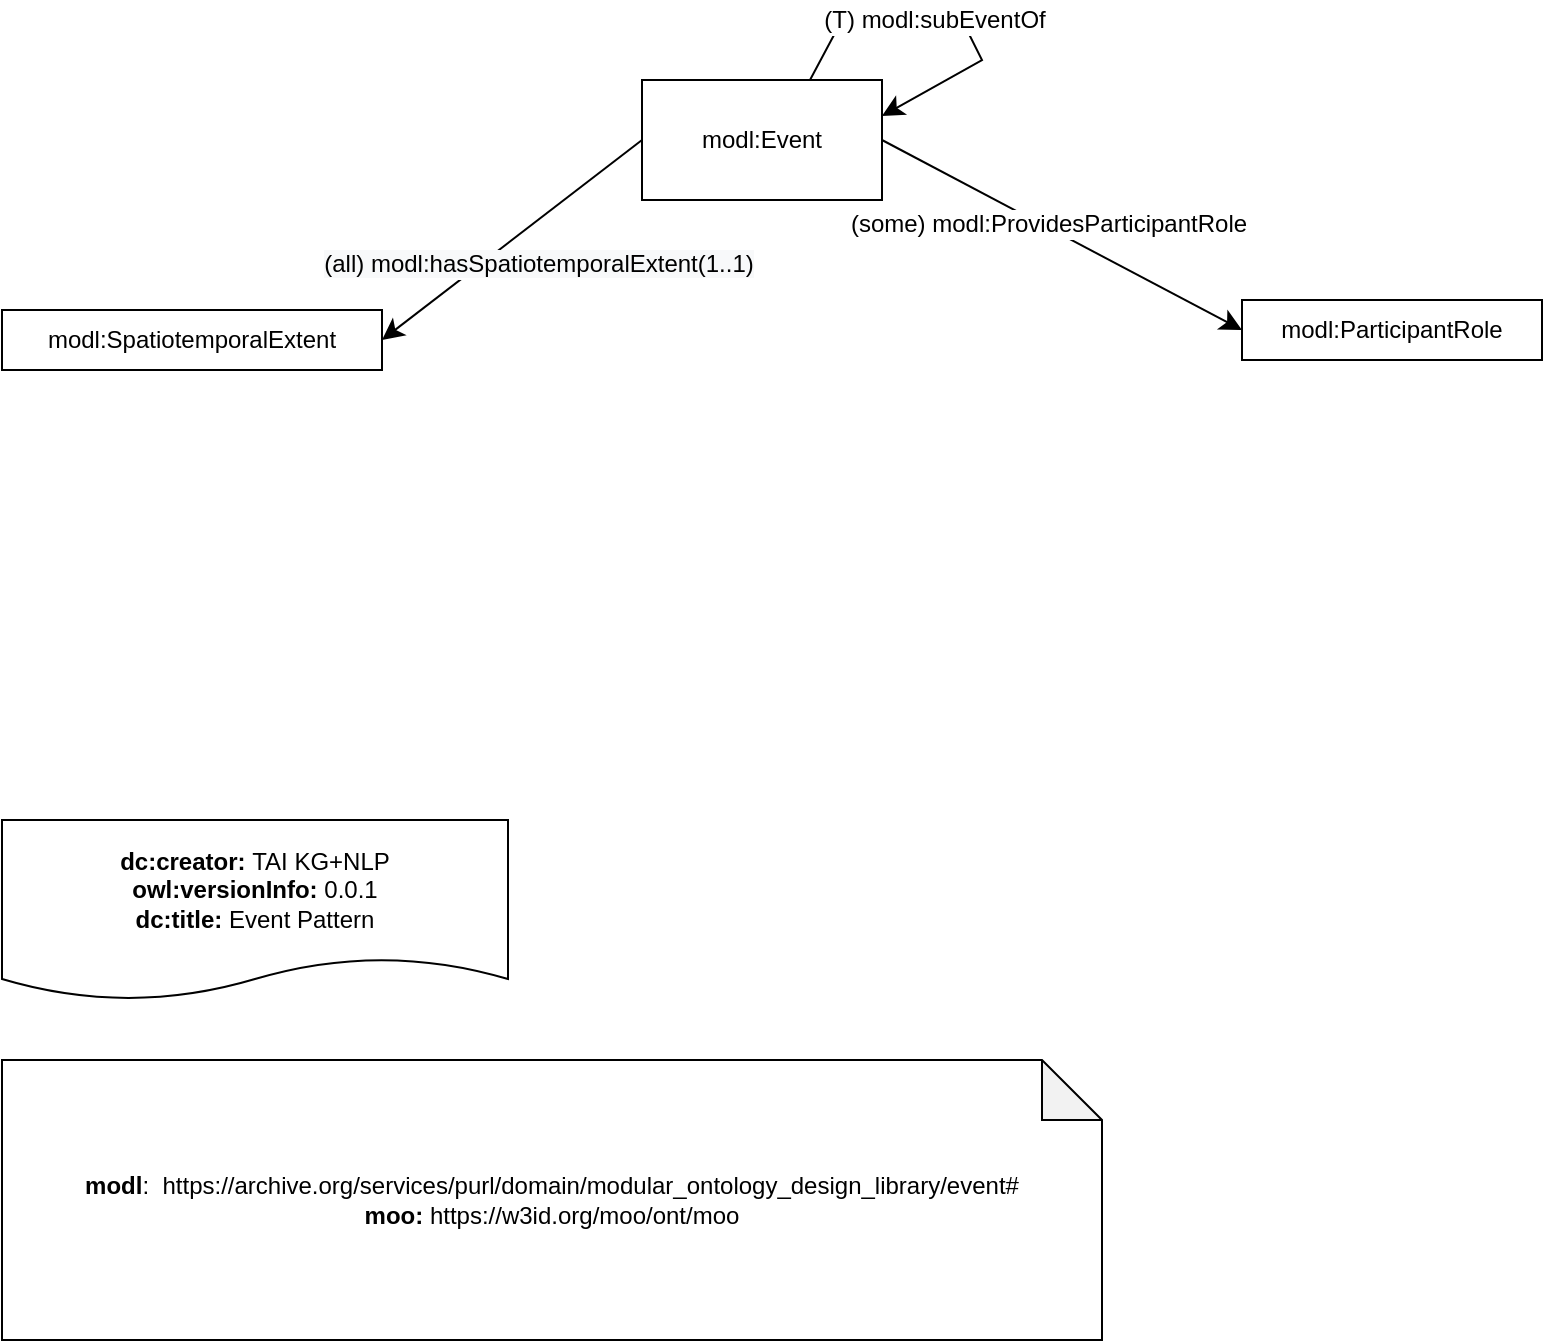 <mxfile>
    <diagram id="LHTztWTQGon34FVPqhQL" name="Page-1">
        <mxGraphModel dx="1352" dy="807" grid="1" gridSize="10" guides="1" tooltips="1" connect="1" arrows="1" fold="1" page="1" pageScale="1" pageWidth="850" pageHeight="1100" math="0" shadow="0">
            <root>
                <mxCell id="ipPICgtHkuZkIQtqsmhr-0"/>
                <mxCell id="ipPICgtHkuZkIQtqsmhr-1" parent="ipPICgtHkuZkIQtqsmhr-0"/>
                <mxCell id="ipPICgtHkuZkIQtqsmhr-2" value="&lt;div&gt;&lt;b&gt;modl&lt;/b&gt;:&amp;nbsp;&amp;nbsp;https://archive.org/services/purl/domain/modular_ontology_design_library/event#&lt;/div&gt;&lt;div&gt;&lt;b&gt;moo:&lt;/b&gt;&amp;nbsp;https://w3id.org/moo/ont/moo&lt;/div&gt;" style="shape=note;whiteSpace=wrap;html=1;backgroundOutline=1;darkOpacity=0.05;" parent="ipPICgtHkuZkIQtqsmhr-1" vertex="1">
                    <mxGeometry x="50" y="910" width="550" height="140" as="geometry"/>
                </mxCell>
                <mxCell id="ipPICgtHkuZkIQtqsmhr-3" value="&lt;div&gt;&lt;b&gt;dc:creator:&lt;/b&gt;&amp;nbsp;TAI KG+NLP&lt;/div&gt;&lt;div&gt;&lt;b&gt;owl:versionInfo:&lt;/b&gt; 0.0.1&lt;/div&gt;&lt;div&gt;&lt;b&gt;dc:title:&lt;/b&gt;&amp;nbsp;Event Pattern&lt;/div&gt;" style="shape=document;whiteSpace=wrap;html=1;boundedLbl=1;labelBackgroundColor=#ffffff;strokeColor=#000000;fontSize=12;fontColor=#000000;size=0.233;" vertex="1" parent="ipPICgtHkuZkIQtqsmhr-1">
                    <mxGeometry x="50" y="790" width="253" height="90" as="geometry"/>
                </mxCell>
                <mxCell id="TwWjHjo3Izro8mz3eWsv-18" value="modl:ParticipantRole" style="rounded=0;whiteSpace=wrap;html=1;snapToPoint=1;points=[[0.1,0],[0.2,0],[0.3,0],[0.4,0],[0.5,0],[0.6,0],[0.7,0],[0.8,0],[0.9,0],[0,0.1],[0,0.3],[0,0.5],[0,0.7],[0,0.9],[0.1,1],[0.2,1],[0.3,1],[0.4,1],[0.5,1],[0.6,1],[0.7,1],[0.8,1],[0.9,1],[1,0.1],[1,0.3],[1,0.5],[1,0.7],[1,0.9]];" vertex="1" parent="ipPICgtHkuZkIQtqsmhr-1">
                    <mxGeometry x="670" y="530" width="150" height="30" as="geometry"/>
                </mxCell>
                <mxCell id="TwWjHjo3Izro8mz3eWsv-19" value="modl:Event" style="rounded=0;whiteSpace=wrap;html=1;snapToPoint=1;points=[[0.1,0],[0.2,0],[0.3,0],[0.4,0],[0.5,0],[0.6,0],[0.7,0],[0.8,0],[0.9,0],[0,0.1],[0,0.3],[0,0.5],[0,0.7],[0,0.9],[0.1,1],[0.2,1],[0.3,1],[0.4,1],[0.5,1],[0.6,1],[0.7,1],[0.8,1],[0.9,1],[1,0.1],[1,0.3],[1,0.5],[1,0.7],[1,0.9]];" vertex="1" parent="ipPICgtHkuZkIQtqsmhr-1">
                    <mxGeometry x="370" y="420" width="120" height="60" as="geometry"/>
                </mxCell>
                <mxCell id="TwWjHjo3Izro8mz3eWsv-20" value="" style="endArrow=classic;html=1;exitX=1;exitY=0.5;exitDx=0;exitDy=0;entryX=0;entryY=0.5;entryDx=0;entryDy=0;endSize=8;arcSize=0;" edge="1" source="TwWjHjo3Izro8mz3eWsv-19" target="TwWjHjo3Izro8mz3eWsv-18" parent="ipPICgtHkuZkIQtqsmhr-1">
                    <mxGeometry width="50" height="50" relative="1" as="geometry">
                        <mxPoint x="300" y="648.33" as="sourcePoint"/>
                        <mxPoint x="512.0" y="648.33" as="targetPoint"/>
                    </mxGeometry>
                </mxCell>
                <mxCell id="TwWjHjo3Izro8mz3eWsv-21" value="&lt;div&gt;(some) modl:ProvidesParticipantRole&lt;/div&gt;" style="text;html=1;align=center;verticalAlign=middle;resizable=0;points=[];labelBackgroundColor=#ffffff;" vertex="1" connectable="0" parent="TwWjHjo3Izro8mz3eWsv-20">
                    <mxGeometry x="-0.127" relative="1" as="geometry">
                        <mxPoint x="4.17" as="offset"/>
                    </mxGeometry>
                </mxCell>
                <mxCell id="TwWjHjo3Izro8mz3eWsv-26" value="" style="endArrow=classic;html=1;exitX=0;exitY=0.5;exitDx=0;exitDy=0;entryX=1;entryY=0.5;entryDx=0;entryDy=0;endSize=8;arcSize=0;" edge="1" source="TwWjHjo3Izro8mz3eWsv-19" target="TwWjHjo3Izro8mz3eWsv-28" parent="ipPICgtHkuZkIQtqsmhr-1">
                    <mxGeometry width="50" height="50" relative="1" as="geometry">
                        <mxPoint x="218" y="508.33" as="sourcePoint"/>
                        <mxPoint x="240" y="545" as="targetPoint"/>
                    </mxGeometry>
                </mxCell>
                <mxCell id="TwWjHjo3Izro8mz3eWsv-27" value="&lt;span style=&quot;background-color: rgb(248 , 249 , 250)&quot;&gt;(all) modl:hasSpatiotemporalExtent(1..1)&lt;br&gt;&lt;/span&gt;" style="text;html=1;align=center;verticalAlign=middle;resizable=0;points=[];labelBackgroundColor=#ffffff;" vertex="1" connectable="0" parent="TwWjHjo3Izro8mz3eWsv-26">
                    <mxGeometry x="-0.127" relative="1" as="geometry">
                        <mxPoint x="4" y="18" as="offset"/>
                    </mxGeometry>
                </mxCell>
                <mxCell id="TwWjHjo3Izro8mz3eWsv-28" value="modl:SpatiotemporalExtent" style="rounded=0;whiteSpace=wrap;html=1;snapToPoint=1;points=[[0.1,0],[0.2,0],[0.3,0],[0.4,0],[0.5,0],[0.6,0],[0.7,0],[0.8,0],[0.9,0],[0,0.1],[0,0.3],[0,0.5],[0,0.7],[0,0.9],[0.1,1],[0.2,1],[0.3,1],[0.4,1],[0.5,1],[0.6,1],[0.7,1],[0.8,1],[0.9,1],[1,0.1],[1,0.3],[1,0.5],[1,0.7],[1,0.9]];" vertex="1" parent="ipPICgtHkuZkIQtqsmhr-1">
                    <mxGeometry x="50" y="535" width="190" height="30" as="geometry"/>
                </mxCell>
                <mxCell id="TwWjHjo3Izro8mz3eWsv-33" value="" style="endArrow=classic;html=1;exitX=0.7;exitY=0;exitDx=0;exitDy=0;endSize=8;arcSize=0;entryX=1;entryY=0.3;entryDx=0;entryDy=0;" edge="1" parent="ipPICgtHkuZkIQtqsmhr-1" source="TwWjHjo3Izro8mz3eWsv-19" target="TwWjHjo3Izro8mz3eWsv-19">
                    <mxGeometry width="50" height="50" relative="1" as="geometry">
                        <mxPoint x="520" y="325" as="sourcePoint"/>
                        <mxPoint x="560" y="440" as="targetPoint"/>
                        <Array as="points">
                            <mxPoint x="470" y="390"/>
                            <mxPoint x="530" y="390"/>
                            <mxPoint x="540" y="410"/>
                        </Array>
                    </mxGeometry>
                </mxCell>
                <mxCell id="TwWjHjo3Izro8mz3eWsv-34" value="&lt;div&gt;(T) modl:subEventOf&lt;/div&gt;" style="text;html=1;align=center;verticalAlign=middle;resizable=0;points=[];labelBackgroundColor=#ffffff;" vertex="1" connectable="0" parent="TwWjHjo3Izro8mz3eWsv-33">
                    <mxGeometry x="-0.127" relative="1" as="geometry">
                        <mxPoint x="4.17" as="offset"/>
                    </mxGeometry>
                </mxCell>
            </root>
        </mxGraphModel>
    </diagram>
</mxfile>